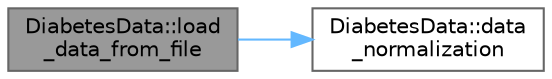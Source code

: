 digraph "DiabetesData::load_data_from_file"
{
 // LATEX_PDF_SIZE
  bgcolor="transparent";
  edge [fontname=Helvetica,fontsize=10,labelfontname=Helvetica,labelfontsize=10];
  node [fontname=Helvetica,fontsize=10,shape=box,height=0.2,width=0.4];
  rankdir="LR";
  Node1 [id="Node000001",label="DiabetesData::load\l_data_from_file",height=0.2,width=0.4,color="gray40", fillcolor="grey60", style="filled", fontcolor="black",tooltip=" "];
  Node1 -> Node2 [id="edge1_Node000001_Node000002",color="steelblue1",style="solid",tooltip=" "];
  Node2 [id="Node000002",label="DiabetesData::data\l_normalization",height=0.2,width=0.4,color="grey40", fillcolor="white", style="filled",URL="$class_diabetes_data.html#a2dca530bd792e41e74a349c2a092d35a",tooltip=" "];
}
